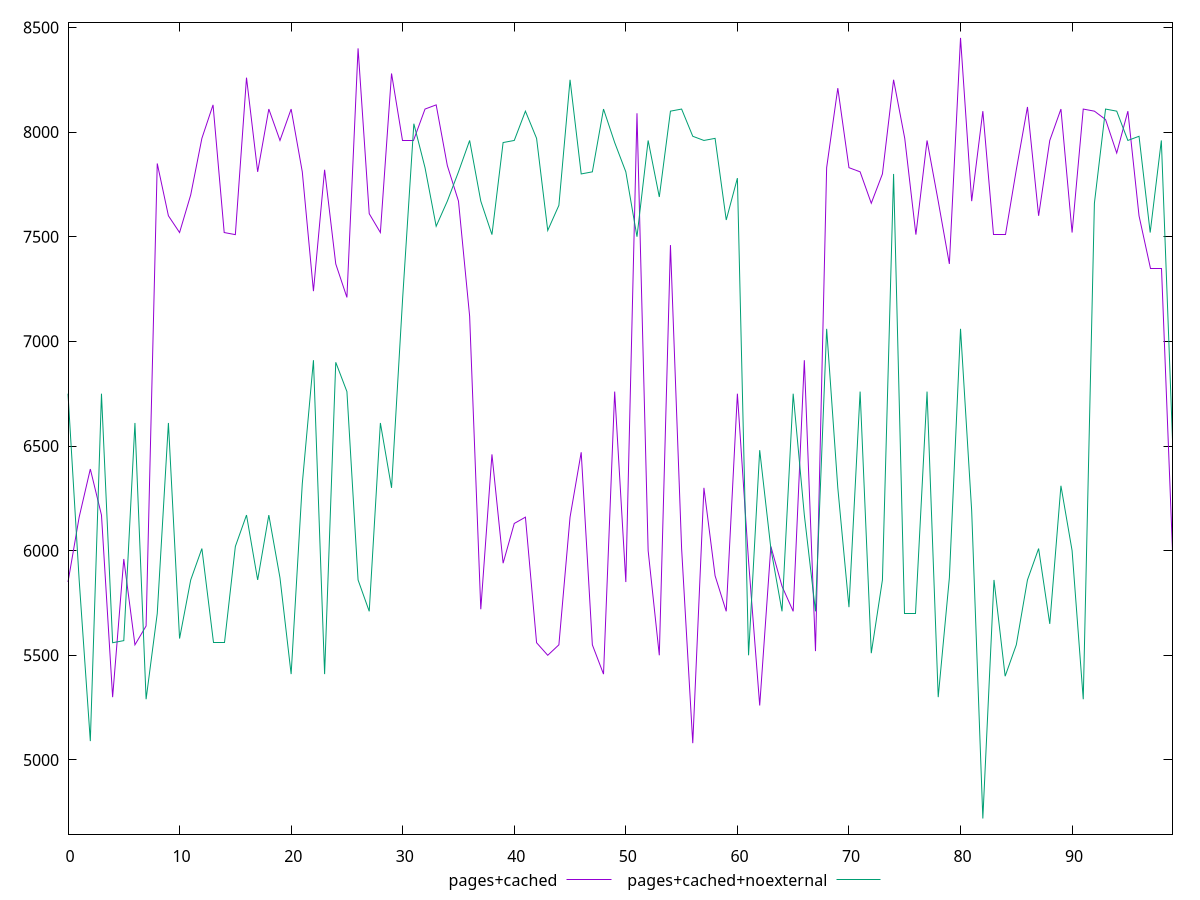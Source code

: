 reset

$pagesCached <<EOF
0 5850
1 6160
2 6390
3 6170
4 5300
5 5960
6 5550
7 5640
8 7850
9 7600
10 7520
11 7700
12 7970
13 8130
14 7520
15 7510
16 8260
17 7810
18 8110
19 7960
20 8110
21 7810
22 7240
23 7820
24 7370
25 7210
26 8400
27 7610
28 7520
29 8280
30 7960
31 7960
32 8110
33 8130
34 7840
35 7670
36 7120
37 5720
38 6460
39 5940
40 6130
41 6160
42 5560
43 5500
44 5550
45 6160
46 6470
47 5550
48 5410
49 6760
50 5850
51 8090
52 6000
53 5500
54 7460
55 6010
56 5080
57 6300
58 5880
59 5710
60 6750
61 5950
62 5260
63 6020
64 5830
65 5710
66 6910
67 5520
68 7830
69 8210
70 7830
71 7810
72 7660
73 7800
74 8250
75 7970
76 7510
77 7960
78 7670
79 7370
80 8450
81 7670
82 8100
83 7510
84 7510
85 7820
86 8120
87 7600
88 7960
89 8110
90 7520
91 8110
92 8100
93 8060
94 7900
95 8100
96 7600
97 7350
98 7350
99 6000
EOF

$pagesCachedNoexternal <<EOF
0 6750
1 5860
2 5090
3 6750
4 5560
5 5570
6 6610
7 5290
8 5700
9 6610
10 5580
11 5860
12 6010
13 5560
14 5560
15 6020
16 6170
17 5860
18 6170
19 5870
20 5410
21 6320
22 6910
23 5410
24 6900
25 6760
26 5860
27 5710
28 6610
29 6300
30 7210
31 8040
32 7830
33 7550
34 7670
35 7810
36 7960
37 7670
38 7510
39 7950
40 7960
41 8100
42 7970
43 7530
44 7650
45 8250
46 7800
47 7810
48 8110
49 7950
50 7810
51 7500
52 7960
53 7690
54 8100
55 8110
56 7980
57 7960
58 7970
59 7580
60 7780
61 5500
62 6480
63 6010
64 5710
65 6750
66 6170
67 5710
68 7060
69 6300
70 5730
71 6760
72 5510
73 5860
74 7800
75 5700
76 5700
77 6760
78 5300
79 5870
80 7060
81 6190
82 4720
83 5860
84 5400
85 5550
86 5860
87 6010
88 5650
89 6310
90 6000
91 5290
92 7660
93 8110
94 8100
95 7960
96 7980
97 7520
98 7960
99 6530
EOF

set key outside below
set xrange [0:99]
set yrange [4645.4:8524.6]
set trange [4645.4:8524.6]
set terminal svg size 640, 520 enhanced background rgb 'white'
set output "reprap/uses-http2/comparison/line/1_vs_2.svg"

plot $pagesCached title "pages+cached" with line, \
     $pagesCachedNoexternal title "pages+cached+noexternal" with line

reset
